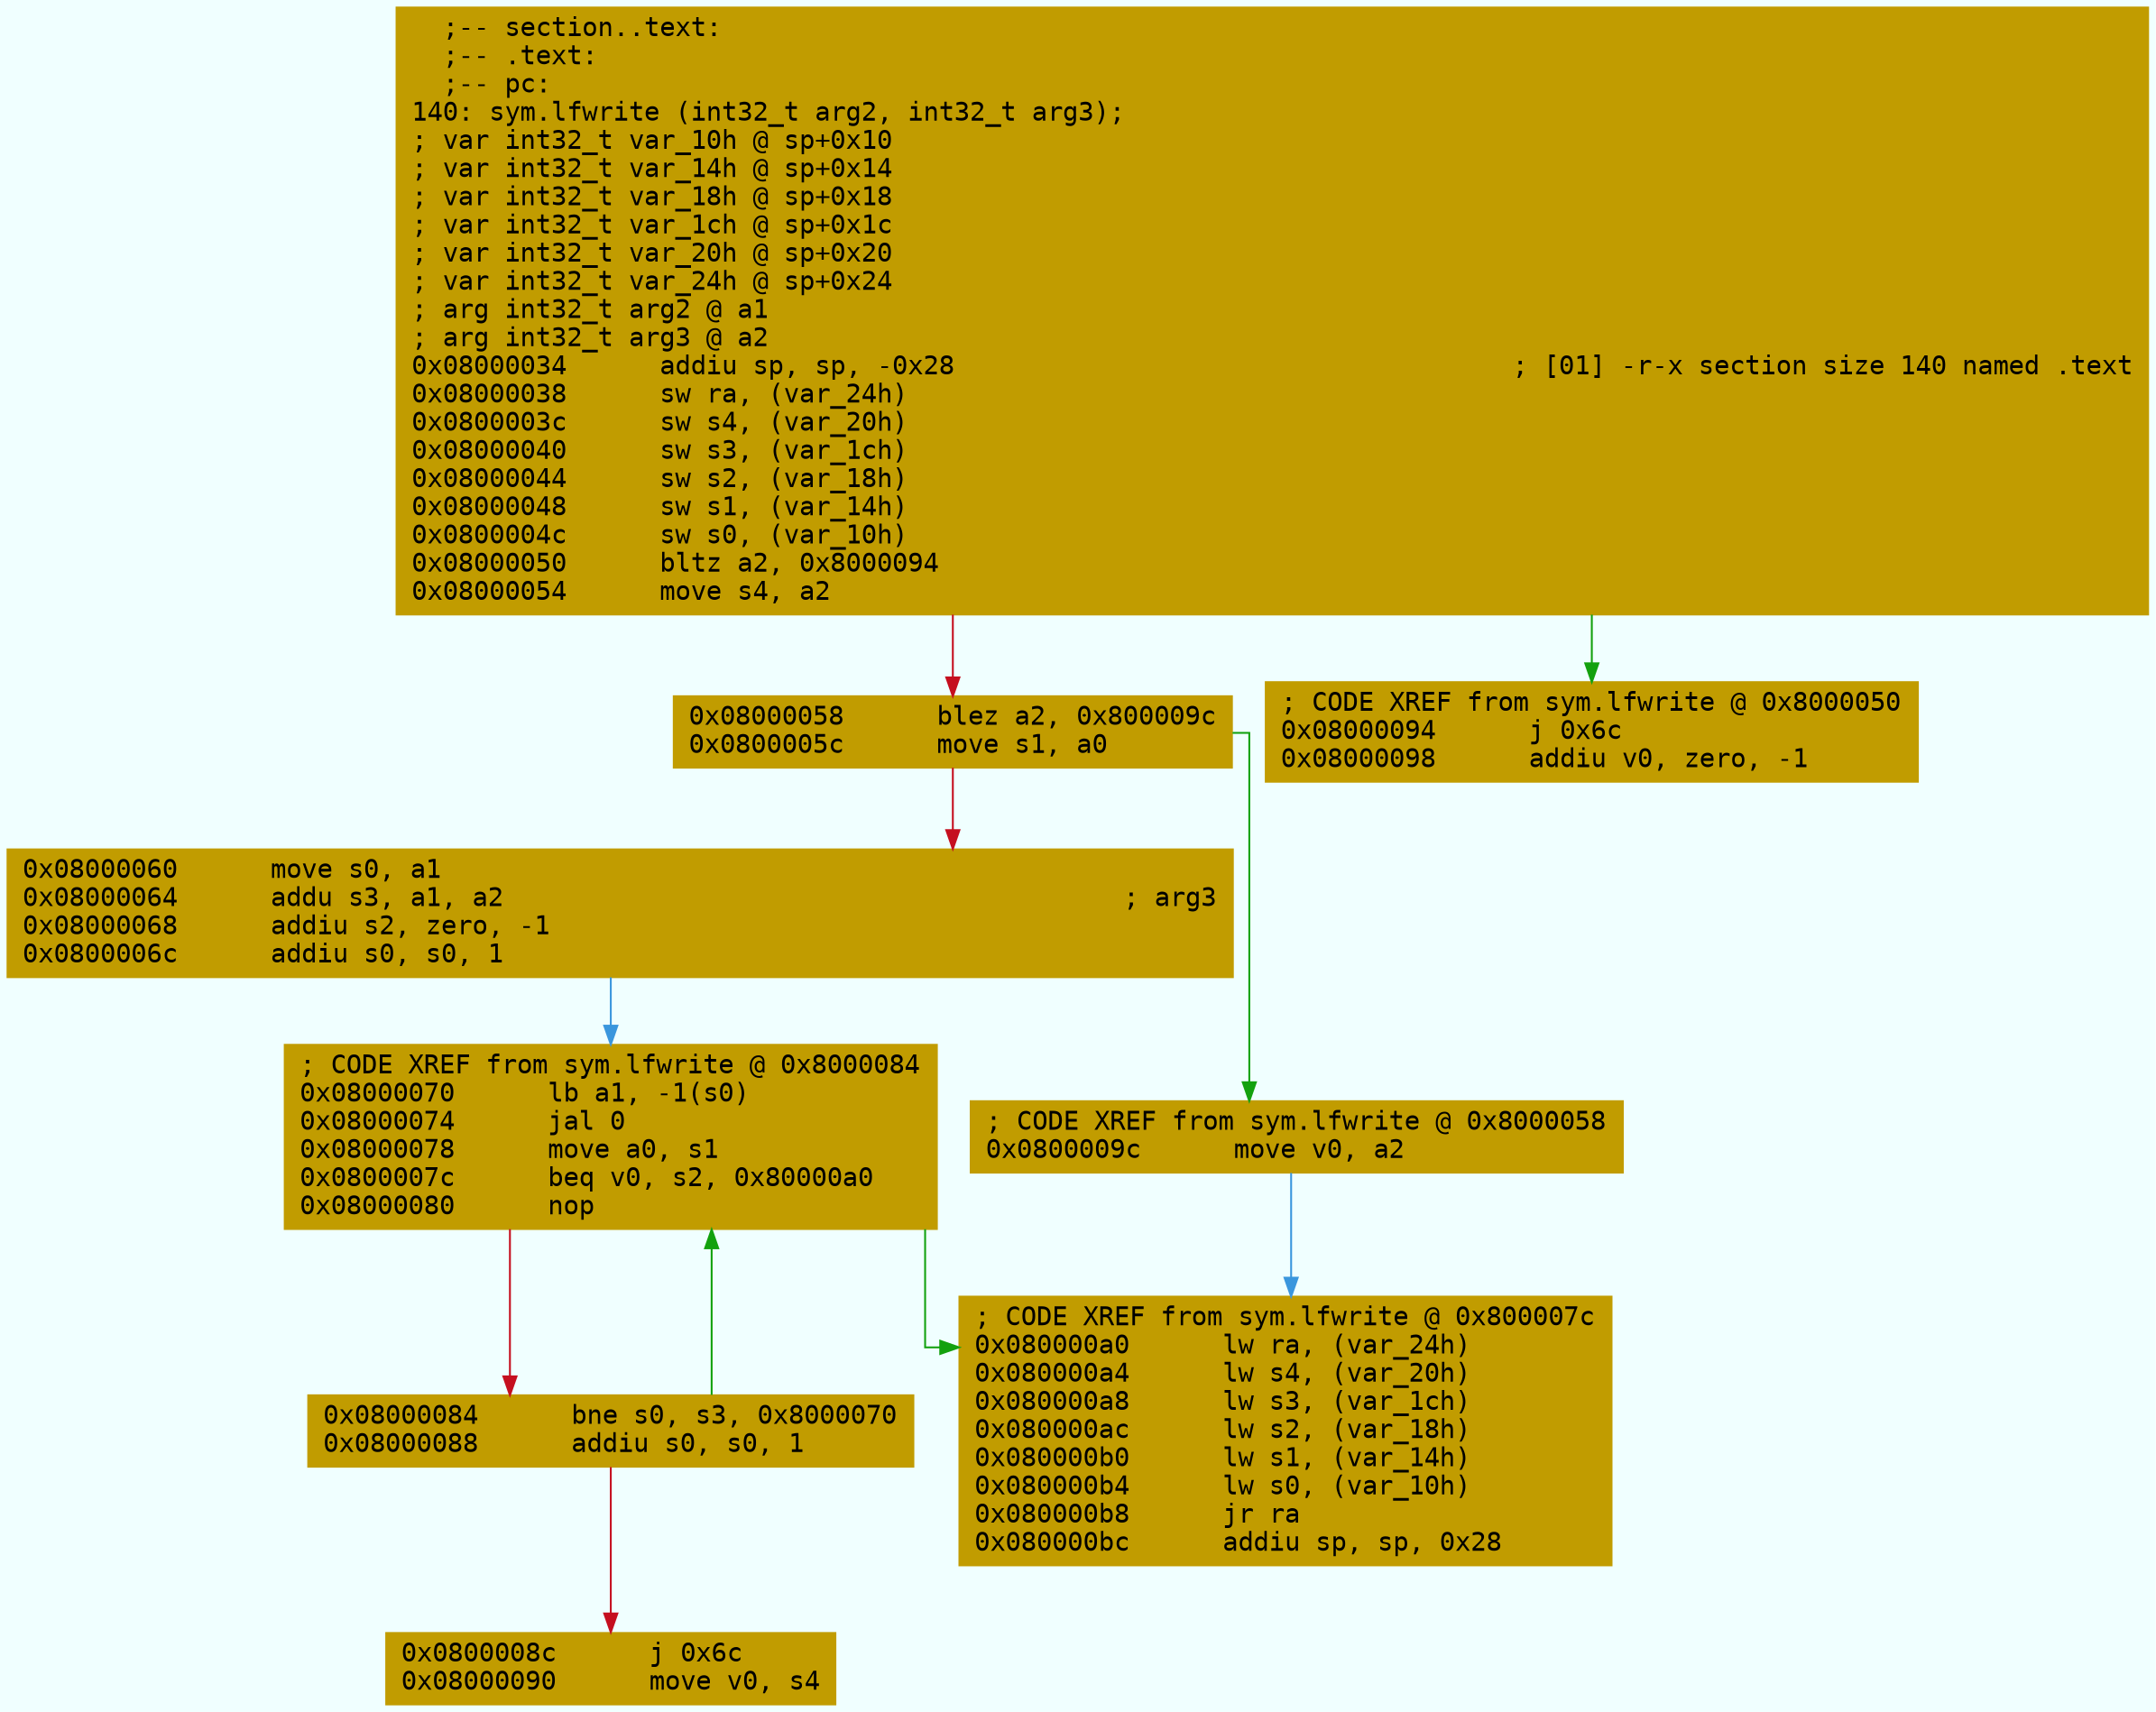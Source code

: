 digraph code {
	graph [bgcolor=azure fontsize=8 fontname="Courier" splines="ortho"];
	node [fillcolor=gray style=filled shape=box];
	edge [arrowhead="normal"];
	"0x08000034" [URL="sym.lfwrite/0x08000034", fillcolor="#c19c00",color="#c19c00", fontname="Courier",label="  ;-- section..text:\l  ;-- .text:\l  ;-- pc:\l140: sym.lfwrite (int32_t arg2, int32_t arg3);\l; var int32_t var_10h @ sp+0x10\l; var int32_t var_14h @ sp+0x14\l; var int32_t var_18h @ sp+0x18\l; var int32_t var_1ch @ sp+0x1c\l; var int32_t var_20h @ sp+0x20\l; var int32_t var_24h @ sp+0x24\l; arg int32_t arg2 @ a1\l; arg int32_t arg3 @ a2\l0x08000034      addiu sp, sp, -0x28                                    ; [01] -r-x section size 140 named .text\l0x08000038      sw ra, (var_24h)\l0x0800003c      sw s4, (var_20h)\l0x08000040      sw s3, (var_1ch)\l0x08000044      sw s2, (var_18h)\l0x08000048      sw s1, (var_14h)\l0x0800004c      sw s0, (var_10h)\l0x08000050      bltz a2, 0x8000094\l0x08000054      move s4, a2\l"]
	"0x08000058" [URL="sym.lfwrite/0x08000058", fillcolor="#c19c00",color="#c19c00", fontname="Courier",label="0x08000058      blez a2, 0x800009c\l0x0800005c      move s1, a0\l"]
	"0x08000060" [URL="sym.lfwrite/0x08000060", fillcolor="#c19c00",color="#c19c00", fontname="Courier",label="0x08000060      move s0, a1\l0x08000064      addu s3, a1, a2                                        ; arg3\l0x08000068      addiu s2, zero, -1\l0x0800006c      addiu s0, s0, 1\l"]
	"0x08000070" [URL="sym.lfwrite/0x08000070", fillcolor="#c19c00",color="#c19c00", fontname="Courier",label="; CODE XREF from sym.lfwrite @ 0x8000084\l0x08000070      lb a1, -1(s0)\l0x08000074      jal 0\l0x08000078      move a0, s1\l0x0800007c      beq v0, s2, 0x80000a0\l0x08000080      nop\l"]
	"0x08000084" [URL="sym.lfwrite/0x08000084", fillcolor="#c19c00",color="#c19c00", fontname="Courier",label="0x08000084      bne s0, s3, 0x8000070\l0x08000088      addiu s0, s0, 1\l"]
	"0x0800008c" [URL="sym.lfwrite/0x0800008c", fillcolor="#c19c00",color="#c19c00", fontname="Courier",label="0x0800008c      j 0x6c\l0x08000090      move v0, s4\l"]
	"0x08000094" [URL="sym.lfwrite/0x08000094", fillcolor="#c19c00",color="#c19c00", fontname="Courier",label="; CODE XREF from sym.lfwrite @ 0x8000050\l0x08000094      j 0x6c\l0x08000098      addiu v0, zero, -1\l"]
	"0x0800009c" [URL="sym.lfwrite/0x0800009c", fillcolor="#c19c00",color="#c19c00", fontname="Courier",label="; CODE XREF from sym.lfwrite @ 0x8000058\l0x0800009c      move v0, a2\l"]
	"0x080000a0" [URL="sym.lfwrite/0x080000a0", fillcolor="#c19c00",color="#c19c00", fontname="Courier",label="; CODE XREF from sym.lfwrite @ 0x800007c\l0x080000a0      lw ra, (var_24h)\l0x080000a4      lw s4, (var_20h)\l0x080000a8      lw s3, (var_1ch)\l0x080000ac      lw s2, (var_18h)\l0x080000b0      lw s1, (var_14h)\l0x080000b4      lw s0, (var_10h)\l0x080000b8      jr ra\l0x080000bc      addiu sp, sp, 0x28\l"]
        "0x08000034" -> "0x08000094" [color="#13a10e"];
        "0x08000034" -> "0x08000058" [color="#c50f1f"];
        "0x08000058" -> "0x0800009c" [color="#13a10e"];
        "0x08000058" -> "0x08000060" [color="#c50f1f"];
        "0x08000060" -> "0x08000070" [color="#3a96dd"];
        "0x08000070" -> "0x080000a0" [color="#13a10e"];
        "0x08000070" -> "0x08000084" [color="#c50f1f"];
        "0x08000084" -> "0x08000070" [color="#13a10e"];
        "0x08000084" -> "0x0800008c" [color="#c50f1f"];
        "0x0800009c" -> "0x080000a0" [color="#3a96dd"];
}
